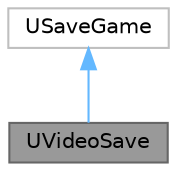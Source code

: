 digraph "UVideoSave"
{
 // LATEX_PDF_SIZE
  bgcolor="transparent";
  edge [fontname=Helvetica,fontsize=10,labelfontname=Helvetica,labelfontsize=10];
  node [fontname=Helvetica,fontsize=10,shape=box,height=0.2,width=0.4];
  Node1 [label="UVideoSave",height=0.2,width=0.4,color="gray40", fillcolor="grey60", style="filled", fontcolor="black",tooltip="Video settings save."];
  Node2 -> Node1 [dir="back",color="steelblue1",style="solid"];
  Node2 [label="USaveGame",height=0.2,width=0.4,color="grey75", fillcolor="white", style="filled",tooltip=" "];
}
